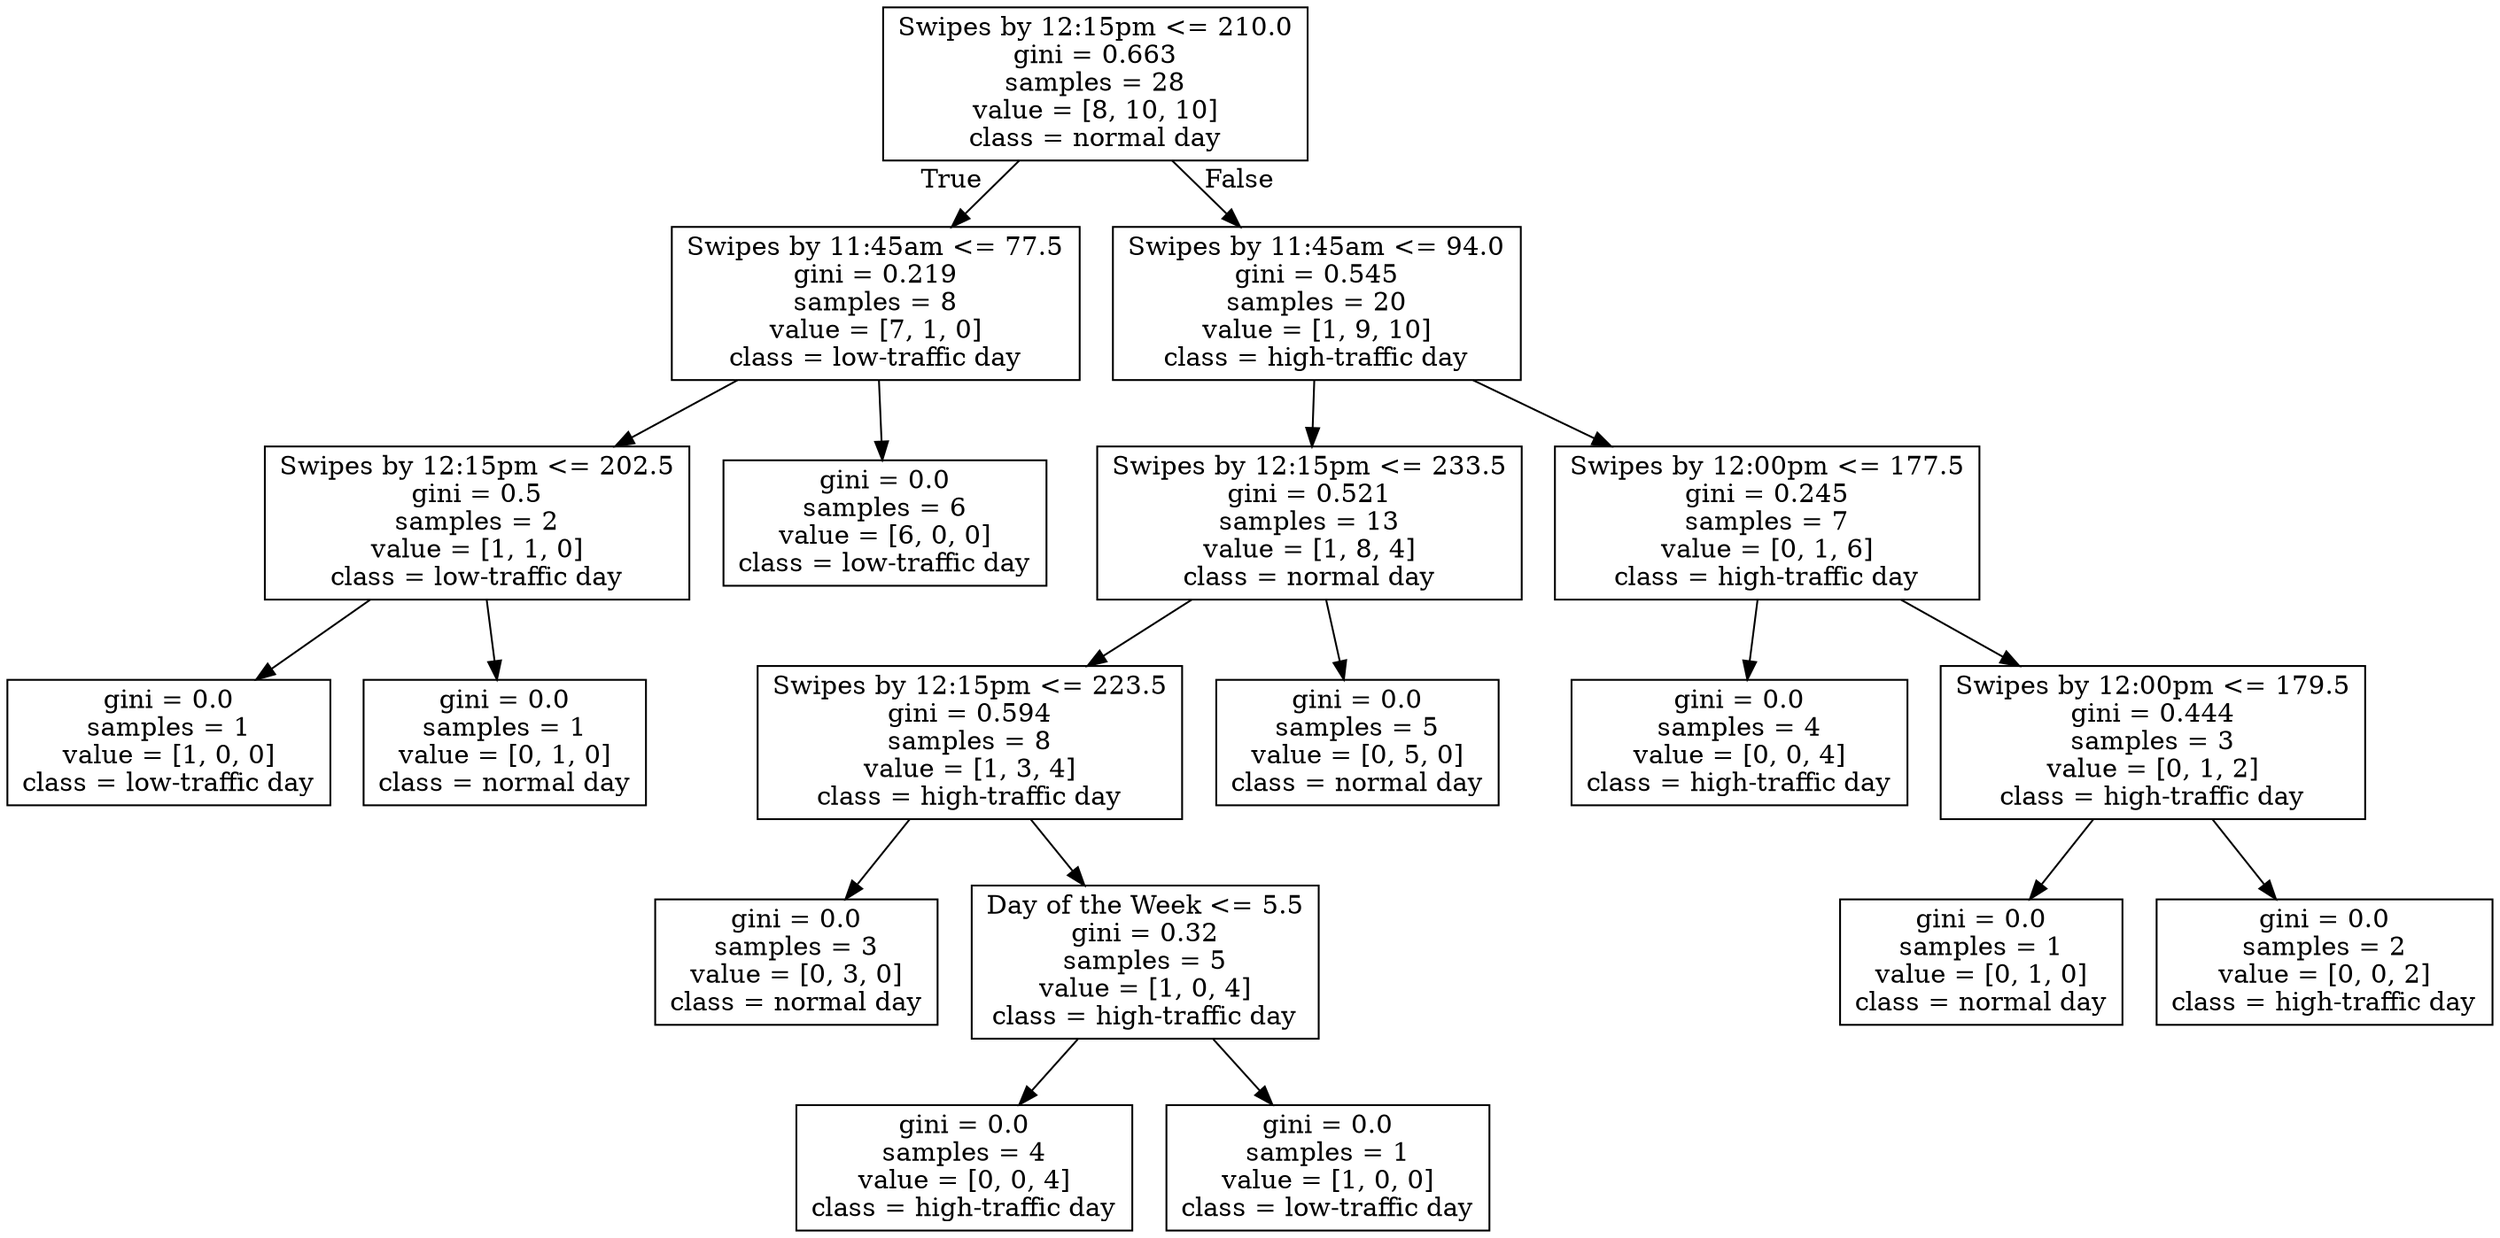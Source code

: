 digraph Tree {
node [shape=box] ;
0 [label="Swipes by 12:15pm <= 210.0\ngini = 0.663\nsamples = 28\nvalue = [8, 10, 10]\nclass = normal day"] ;
1 [label="Swipes by 11:45am <= 77.5\ngini = 0.219\nsamples = 8\nvalue = [7, 1, 0]\nclass = low-traffic day"] ;
0 -> 1 [labeldistance=2.5, labelangle=45, headlabel="True"] ;
2 [label="Swipes by 12:15pm <= 202.5\ngini = 0.5\nsamples = 2\nvalue = [1, 1, 0]\nclass = low-traffic day"] ;
1 -> 2 ;
3 [label="gini = 0.0\nsamples = 1\nvalue = [1, 0, 0]\nclass = low-traffic day"] ;
2 -> 3 ;
4 [label="gini = 0.0\nsamples = 1\nvalue = [0, 1, 0]\nclass = normal day"] ;
2 -> 4 ;
5 [label="gini = 0.0\nsamples = 6\nvalue = [6, 0, 0]\nclass = low-traffic day"] ;
1 -> 5 ;
6 [label="Swipes by 11:45am <= 94.0\ngini = 0.545\nsamples = 20\nvalue = [1, 9, 10]\nclass = high-traffic day"] ;
0 -> 6 [labeldistance=2.5, labelangle=-45, headlabel="False"] ;
7 [label="Swipes by 12:15pm <= 233.5\ngini = 0.521\nsamples = 13\nvalue = [1, 8, 4]\nclass = normal day"] ;
6 -> 7 ;
8 [label="Swipes by 12:15pm <= 223.5\ngini = 0.594\nsamples = 8\nvalue = [1, 3, 4]\nclass = high-traffic day"] ;
7 -> 8 ;
9 [label="gini = 0.0\nsamples = 3\nvalue = [0, 3, 0]\nclass = normal day"] ;
8 -> 9 ;
10 [label="Day of the Week <= 5.5\ngini = 0.32\nsamples = 5\nvalue = [1, 0, 4]\nclass = high-traffic day"] ;
8 -> 10 ;
11 [label="gini = 0.0\nsamples = 4\nvalue = [0, 0, 4]\nclass = high-traffic day"] ;
10 -> 11 ;
12 [label="gini = 0.0\nsamples = 1\nvalue = [1, 0, 0]\nclass = low-traffic day"] ;
10 -> 12 ;
13 [label="gini = 0.0\nsamples = 5\nvalue = [0, 5, 0]\nclass = normal day"] ;
7 -> 13 ;
14 [label="Swipes by 12:00pm <= 177.5\ngini = 0.245\nsamples = 7\nvalue = [0, 1, 6]\nclass = high-traffic day"] ;
6 -> 14 ;
15 [label="gini = 0.0\nsamples = 4\nvalue = [0, 0, 4]\nclass = high-traffic day"] ;
14 -> 15 ;
16 [label="Swipes by 12:00pm <= 179.5\ngini = 0.444\nsamples = 3\nvalue = [0, 1, 2]\nclass = high-traffic day"] ;
14 -> 16 ;
17 [label="gini = 0.0\nsamples = 1\nvalue = [0, 1, 0]\nclass = normal day"] ;
16 -> 17 ;
18 [label="gini = 0.0\nsamples = 2\nvalue = [0, 0, 2]\nclass = high-traffic day"] ;
16 -> 18 ;
}